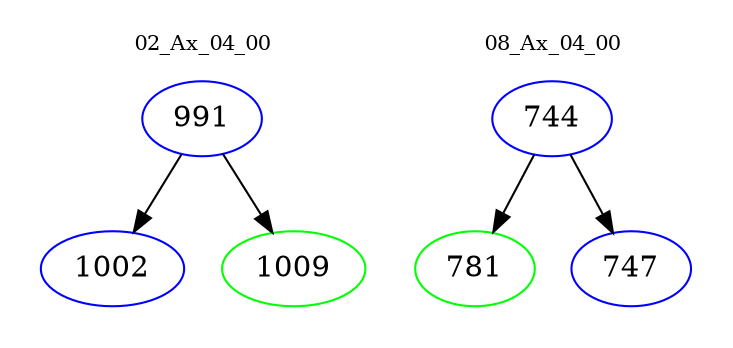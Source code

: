 digraph{
subgraph cluster_0 {
color = white
label = "02_Ax_04_00";
fontsize=10;
T0_991 [label="991", color="blue"]
T0_991 -> T0_1002 [color="black"]
T0_1002 [label="1002", color="blue"]
T0_991 -> T0_1009 [color="black"]
T0_1009 [label="1009", color="green"]
}
subgraph cluster_1 {
color = white
label = "08_Ax_04_00";
fontsize=10;
T1_744 [label="744", color="blue"]
T1_744 -> T1_781 [color="black"]
T1_781 [label="781", color="green"]
T1_744 -> T1_747 [color="black"]
T1_747 [label="747", color="blue"]
}
}

